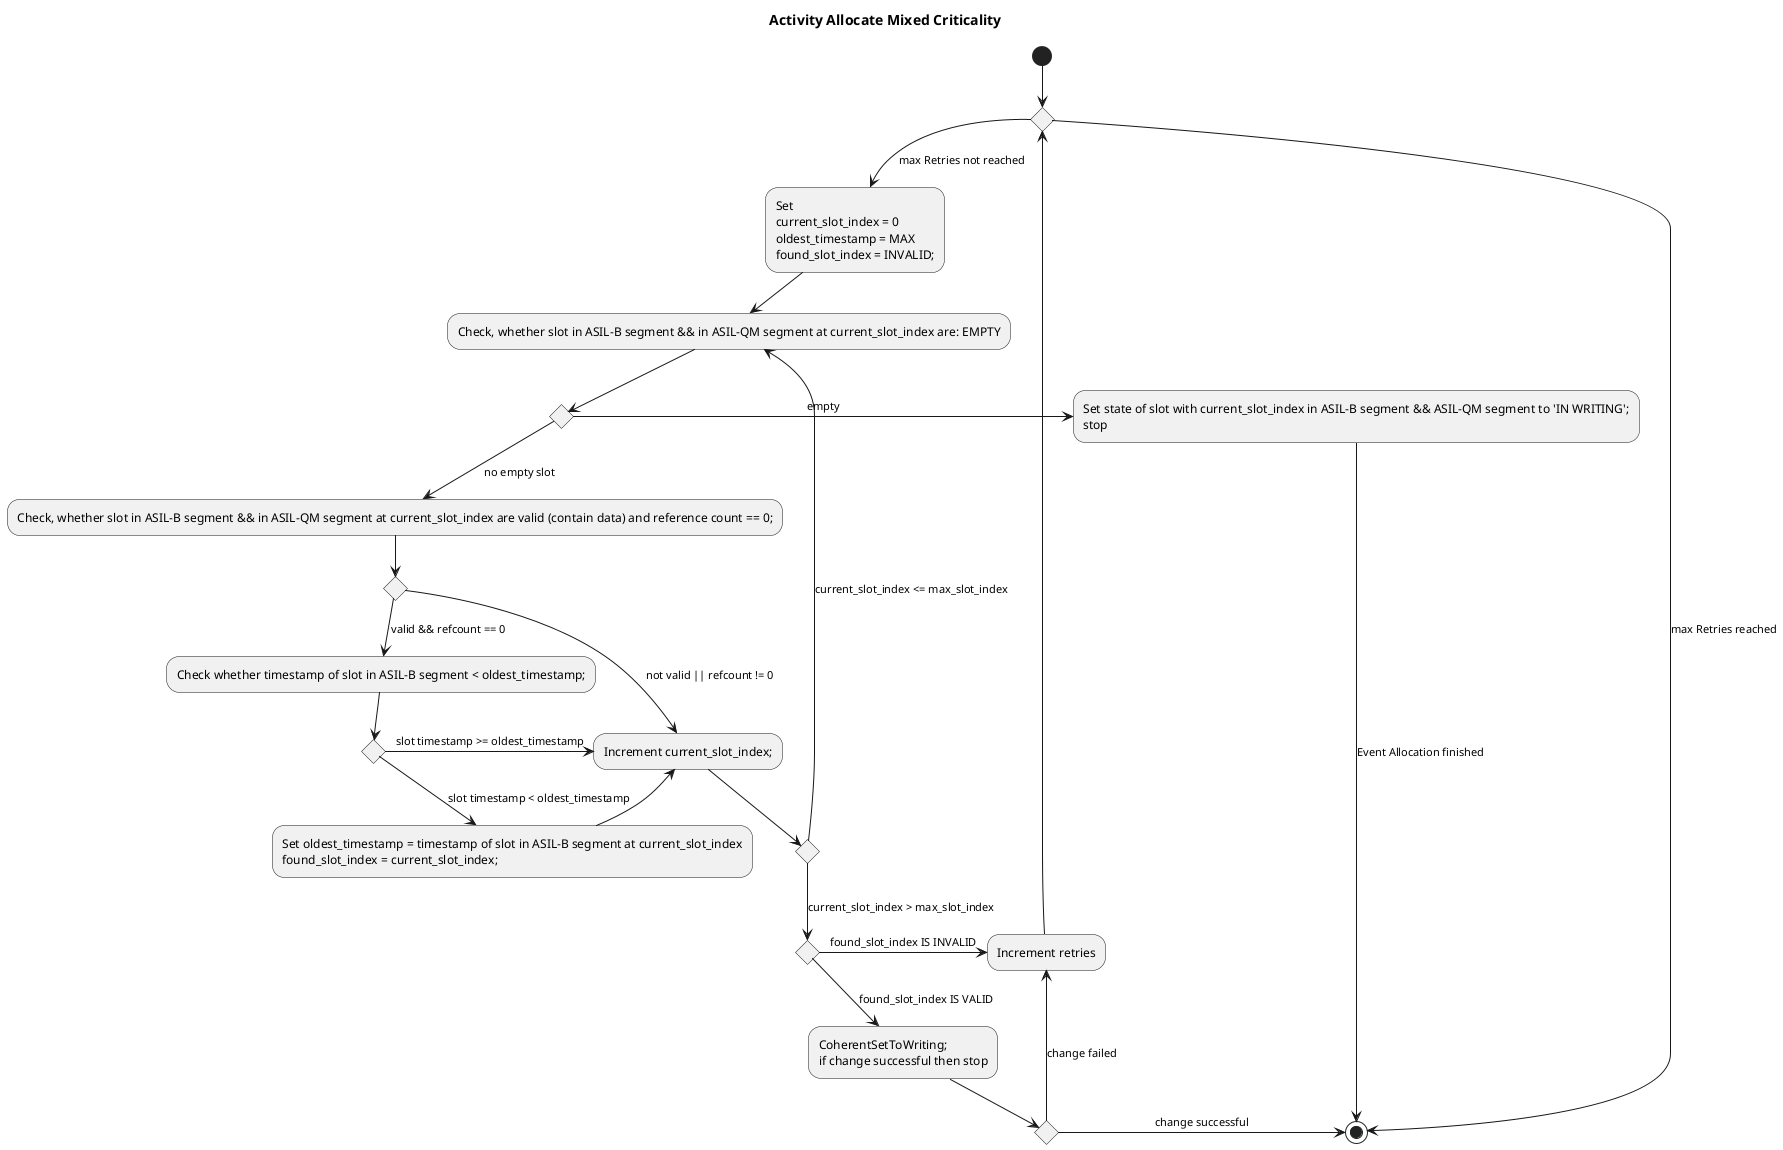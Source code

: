 @startuml lola_event_allocate_mixed_critical_activity
title "Activity Allocate Mixed Criticality"

(*) --> if "" as RetryCheck then
  -down->[max Retries reached] (*)
else
  -down->[max Retries not reached] "Set\ncurrent_slot_index = 0\noldest_timestamp = MAX\nfound_slot_index = INVALID;" as Activity_1
endif

Activity_1 -down-> "Check, whether slot in ASIL-B segment && in ASIL-QM segment at current_slot_index are: EMPTY" as Activity_2

Activity_2 -down-> if "" as EmptyCheck then
  -left->[empty] "Set state of slot with current_slot_index in ASIL-B segment && ASIL-QM segment to 'IN WRITING';\nstop" as Activity_3
  -down-> [Event Allocation finished](*)
else
  -down->[no empty slot] "Check, whether slot in ASIL-B segment && in ASIL-QM segment at current_slot_index are valid (contain data) and reference count == 0;" as Activity_4
endif

Activity_4 -down-> if "" as ValidCheck then
  -down->[valid && refcount == 0] "Check whether timestamp of slot in ASIL-B segment < oldest_timestamp;" as Activity_5
else
  -right->[not valid || refcount != 0] "Increment current_slot_index;" as Activity_6
endif

Activity_6 -up-> if "" as IncrementCheck then
  -up->[current_slot_index <= max_slot_index] Activity_2
else
  -down->[current_slot_index > max_slot_index] if "" as FoundCheck then
    -down->[found_slot_index IS VALID] "CoherentSetToWriting;\nif change successful then stop" as Activity_7
  else
    -right->[found_slot_index IS INVALID] "Increment retries" as Activity_8
    -up-> RetryCheck
  endif
endif

Activity_5 -down-> if "" as TimestampCheck then
  -down->[slot timestamp < oldest_timestamp] "Set oldest_timestamp = timestamp of slot in ASIL-B segment at current_slot_index\nfound_slot_index = current_slot_index;" as Activity_9
  -up-> Activity_6
else
  -right->[slot timestamp >= oldest_timestamp] Activity_6
endif

Activity_7 -down-> if "" as ChangeCheck then
  -right->[change successful] (*)
else
  -up->[change failed] Activity_8

@enduml